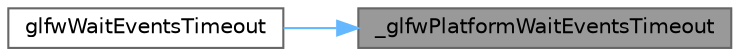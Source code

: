 digraph "_glfwPlatformWaitEventsTimeout"
{
 // LATEX_PDF_SIZE
  bgcolor="transparent";
  edge [fontname=Helvetica,fontsize=10,labelfontname=Helvetica,labelfontsize=10];
  node [fontname=Helvetica,fontsize=10,shape=box,height=0.2,width=0.4];
  rankdir="RL";
  Node1 [id="Node000001",label="_glfwPlatformWaitEventsTimeout",height=0.2,width=0.4,color="gray40", fillcolor="grey60", style="filled", fontcolor="black",tooltip=" "];
  Node1 -> Node2 [id="edge1_Node000001_Node000002",dir="back",color="steelblue1",style="solid",tooltip=" "];
  Node2 [id="Node000002",label="glfwWaitEventsTimeout",height=0.2,width=0.4,color="grey40", fillcolor="white", style="filled",URL="$group__window.html#ga05223a0a4c5e50f10f289e60398153aa",tooltip="Waits with timeout until events are queued and processes them."];
}
